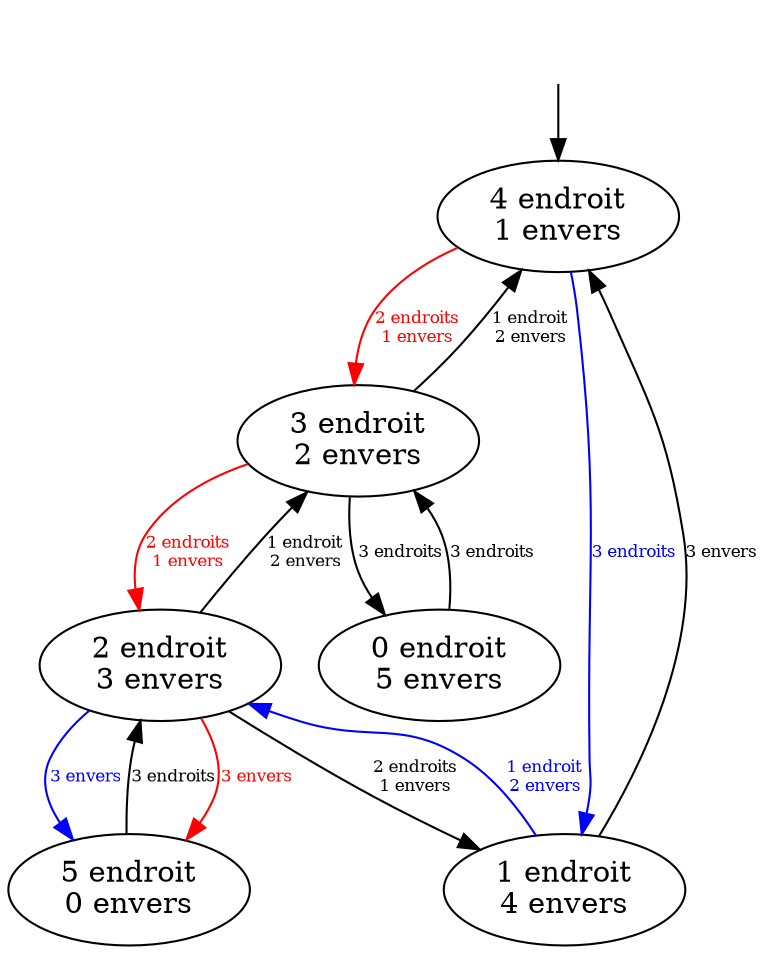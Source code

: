 digraph G {
        init [label="",shape=box,color=white,fillcolor=white];
        n50 [label="5 endroit\n0 envers"];
        n41 [label="4 endroit\n1 envers"];
        n32 [label="3 endroit\n2 envers"];
        n23 [label="2 endroit\n3 envers"];
        n14 [label="1 endroit\n4 envers"];
        n05 [label="0 endroit\n5 envers"];
        init -> n41;
        n50 -> n23 [label="3 endroits",fontsize=8];
        n23 -> n50 [label="3 envers",fontsize=8,color=red,fontcolor=red];
        n23 -> n50 [label="3 envers",fontsize=8,color=blue,fontcolor=blue];
        n41 -> n14 [label="3 endroits",fontsize=8,color=blue,fontcolor=blue];
        n14 -> n41 [label="3 envers",fontsize=8];
        n32 -> n05 [label="3 endroits",fontsize=8];
        n05 -> n32 [label="3 endroits",fontsize=8];
        n41 -> n32 [label="2 endroits\n1 envers",fontsize=8,color=red,fontcolor=red];
        n32 -> n41 [label="1 endroit\n2 envers",fontsize=8];
        n14 -> n23 [label="1 endroit\n2 envers",fontsize=8,color=blue,fontcolor=blue];
        n23 -> n14 [label="2 endroits\n1 envers",fontsize=8];
        n23 -> n32 [label="1 endroit\n2 envers",fontsize=8];
        n32 -> n23 [label="2 endroits\n1 envers",fontsize=8,color=red,fontcolor=red];
}
